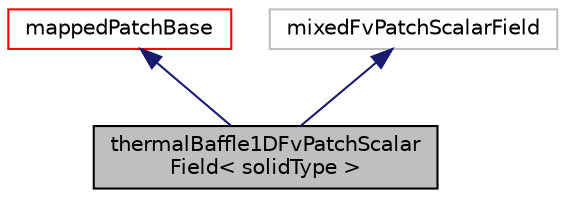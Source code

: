 digraph "thermalBaffle1DFvPatchScalarField&lt; solidType &gt;"
{
  bgcolor="transparent";
  edge [fontname="Helvetica",fontsize="10",labelfontname="Helvetica",labelfontsize="10"];
  node [fontname="Helvetica",fontsize="10",shape=record];
  Node1 [label="thermalBaffle1DFvPatchScalar\lField\< solidType \>",height=0.2,width=0.4,color="black", fillcolor="grey75", style="filled", fontcolor="black"];
  Node2 -> Node1 [dir="back",color="midnightblue",fontsize="10",style="solid",fontname="Helvetica"];
  Node2 [label="mappedPatchBase",height=0.2,width=0.4,color="red",URL="$a01420.html",tooltip="Determines a mapping between patch face centres and mesh cell or face centres and processors they&#39;re ..."];
  Node3 -> Node1 [dir="back",color="midnightblue",fontsize="10",style="solid",fontname="Helvetica"];
  Node3 [label="mixedFvPatchScalarField",height=0.2,width=0.4,color="grey75"];
}
